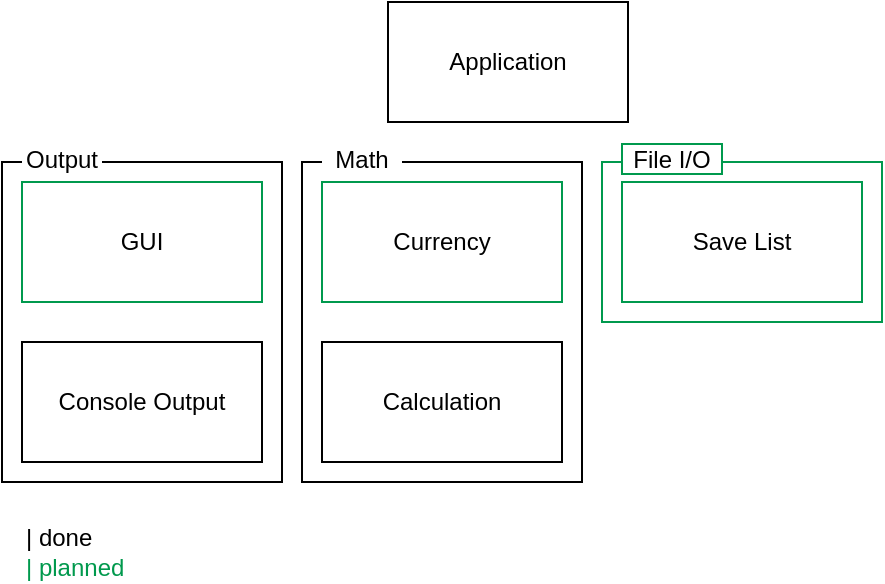<mxfile version="24.7.8">
  <diagram name="Seite-1" id="TgMerY39qsRB6GlR0Noa">
    <mxGraphModel dx="759" dy="683" grid="1" gridSize="10" guides="1" tooltips="1" connect="1" arrows="1" fold="1" page="1" pageScale="1" pageWidth="827" pageHeight="1169" math="0" shadow="0">
      <root>
        <mxCell id="0" />
        <mxCell id="1" parent="0" />
        <mxCell id="WNQh9Mqm848nx5cN8dcJ-7" value="" style="rounded=0;whiteSpace=wrap;html=1;" vertex="1" parent="1">
          <mxGeometry x="310" y="260" width="140" height="160" as="geometry" />
        </mxCell>
        <mxCell id="WNQh9Mqm848nx5cN8dcJ-6" value="" style="rounded=0;whiteSpace=wrap;html=1;" vertex="1" parent="1">
          <mxGeometry x="160" y="260" width="140" height="160" as="geometry" />
        </mxCell>
        <mxCell id="WNQh9Mqm848nx5cN8dcJ-1" value="Application" style="rounded=0;whiteSpace=wrap;html=1;" vertex="1" parent="1">
          <mxGeometry x="353" y="180" width="120" height="60" as="geometry" />
        </mxCell>
        <mxCell id="WNQh9Mqm848nx5cN8dcJ-2" value="Currency" style="rounded=0;whiteSpace=wrap;html=1;strokeColor=#00994D;" vertex="1" parent="1">
          <mxGeometry x="320" y="270" width="120" height="60" as="geometry" />
        </mxCell>
        <mxCell id="WNQh9Mqm848nx5cN8dcJ-3" value="Console Output" style="rounded=0;whiteSpace=wrap;html=1;" vertex="1" parent="1">
          <mxGeometry x="170" y="350" width="120" height="60" as="geometry" />
        </mxCell>
        <mxCell id="WNQh9Mqm848nx5cN8dcJ-4" value="GUI" style="rounded=0;whiteSpace=wrap;html=1;strokeColor=#00994D;" vertex="1" parent="1">
          <mxGeometry x="170" y="270" width="120" height="60" as="geometry" />
        </mxCell>
        <mxCell id="WNQh9Mqm848nx5cN8dcJ-5" value="Calculation" style="rounded=0;whiteSpace=wrap;html=1;" vertex="1" parent="1">
          <mxGeometry x="320" y="350" width="120" height="60" as="geometry" />
        </mxCell>
        <mxCell id="WNQh9Mqm848nx5cN8dcJ-8" value="Output" style="text;html=1;align=center;verticalAlign=middle;whiteSpace=wrap;rounded=0;fillColor=default;" vertex="1" parent="1">
          <mxGeometry x="170" y="251" width="40" height="15" as="geometry" />
        </mxCell>
        <mxCell id="WNQh9Mqm848nx5cN8dcJ-9" value="Math" style="text;html=1;align=center;verticalAlign=middle;whiteSpace=wrap;rounded=0;fillColor=default;" vertex="1" parent="1">
          <mxGeometry x="320" y="251" width="40" height="15" as="geometry" />
        </mxCell>
        <mxCell id="WNQh9Mqm848nx5cN8dcJ-10" value="" style="rounded=0;whiteSpace=wrap;html=1;strokeColor=#00994D;" vertex="1" parent="1">
          <mxGeometry x="460" y="260" width="140" height="80" as="geometry" />
        </mxCell>
        <mxCell id="WNQh9Mqm848nx5cN8dcJ-11" value="Save List" style="rounded=0;whiteSpace=wrap;html=1;strokeColor=#00994D;" vertex="1" parent="1">
          <mxGeometry x="470" y="270" width="120" height="60" as="geometry" />
        </mxCell>
        <mxCell id="WNQh9Mqm848nx5cN8dcJ-13" value="File I/O" style="text;html=1;align=center;verticalAlign=middle;whiteSpace=wrap;rounded=0;fillColor=default;strokeColor=#00994D;" vertex="1" parent="1">
          <mxGeometry x="470" y="251" width="50" height="15" as="geometry" />
        </mxCell>
        <mxCell id="WNQh9Mqm848nx5cN8dcJ-14" value="| done&lt;div&gt;&lt;font color=&quot;#00994d&quot;&gt;| planned&lt;/font&gt;&lt;/div&gt;" style="text;html=1;align=left;verticalAlign=middle;whiteSpace=wrap;rounded=0;" vertex="1" parent="1">
          <mxGeometry x="170" y="440" width="60" height="30" as="geometry" />
        </mxCell>
      </root>
    </mxGraphModel>
  </diagram>
</mxfile>
